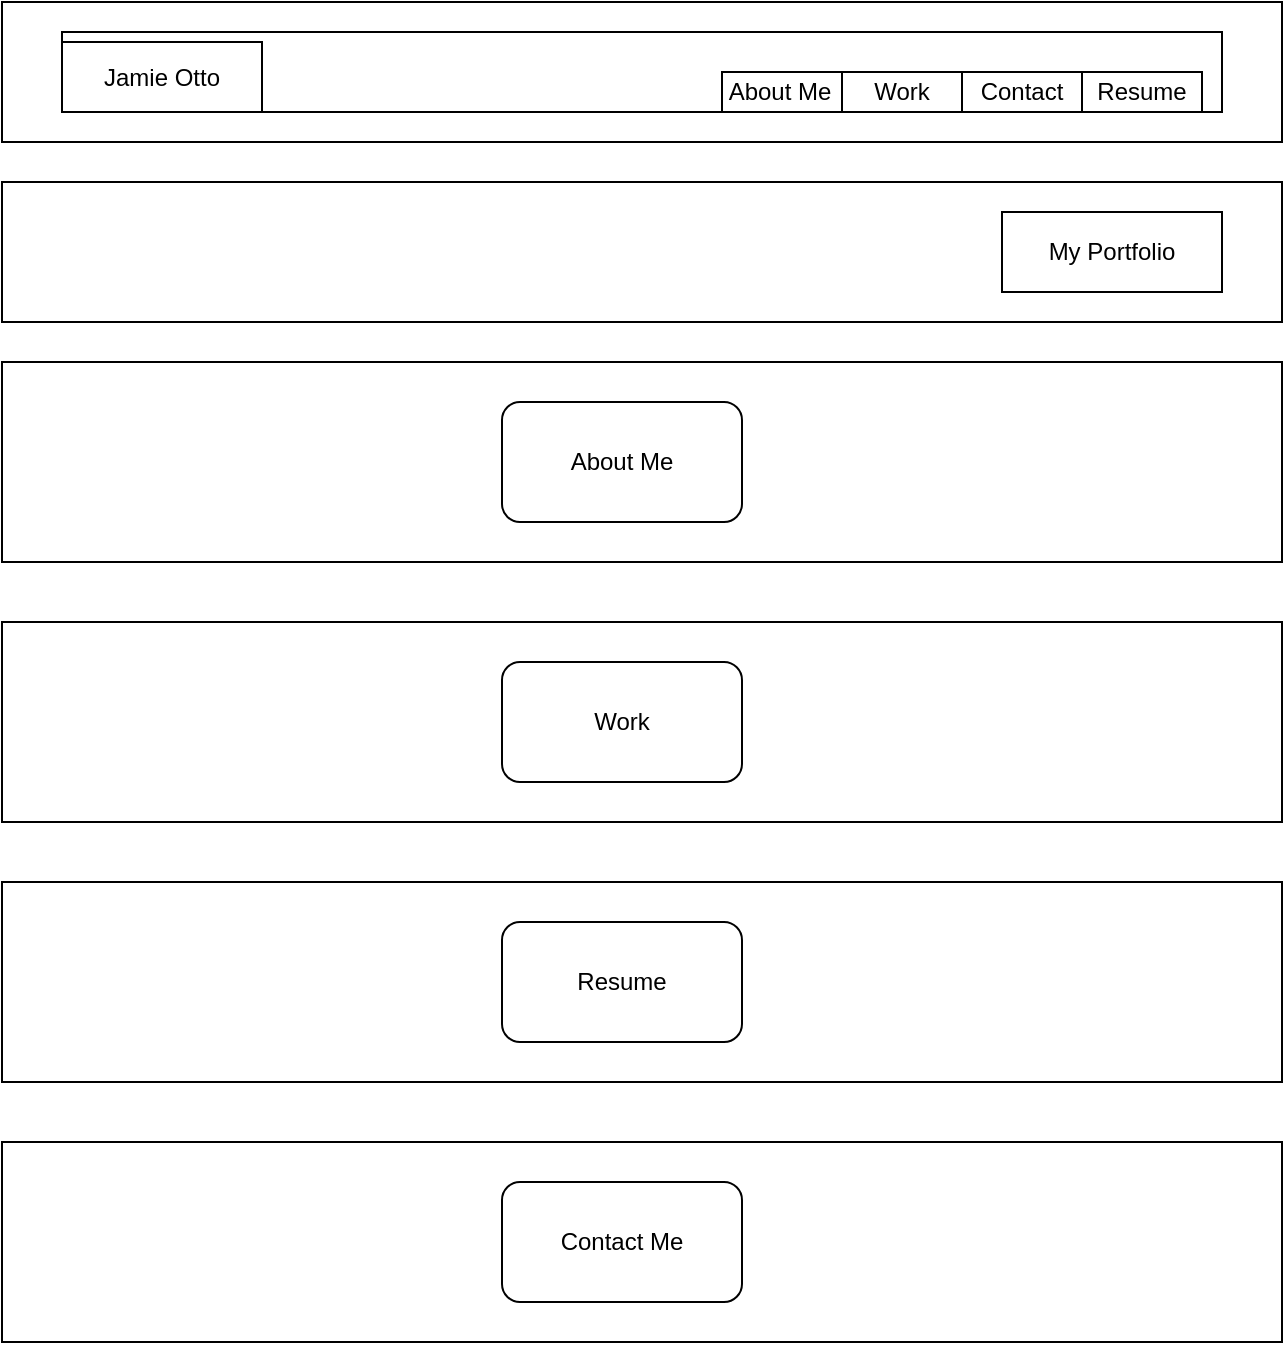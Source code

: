 <mxfile>
    <diagram id="DwSIPrl_JoNnYUt03ART" name="Page-1">
        <mxGraphModel dx="661" dy="613" grid="1" gridSize="10" guides="1" tooltips="1" connect="1" arrows="1" fold="1" page="1" pageScale="1" pageWidth="850" pageHeight="1100" math="0" shadow="0">
            <root>
                <mxCell id="0"/>
                <mxCell id="1" parent="0"/>
                <mxCell id="2" value="" style="rounded=0;whiteSpace=wrap;html=1;" parent="1" vertex="1">
                    <mxGeometry x="40" y="40" width="640" height="70" as="geometry"/>
                </mxCell>
                <mxCell id="3" value="" style="rounded=0;whiteSpace=wrap;html=1;" parent="1" vertex="1">
                    <mxGeometry x="40" y="130" width="640" height="70" as="geometry"/>
                </mxCell>
                <mxCell id="5" value="" style="rounded=0;whiteSpace=wrap;html=1;" parent="1" vertex="1">
                    <mxGeometry x="40" y="350" width="640" height="100" as="geometry"/>
                </mxCell>
                <mxCell id="6" value="" style="rounded=0;whiteSpace=wrap;html=1;" parent="1" vertex="1">
                    <mxGeometry x="40" y="480" width="640" height="100" as="geometry"/>
                </mxCell>
                <mxCell id="18" style="edgeStyle=none;html=1;entryX=0.083;entryY=1.033;entryDx=0;entryDy=0;entryPerimeter=0;" parent="1" source="7" edge="1">
                    <mxGeometry relative="1" as="geometry">
                        <mxPoint x="369.96" y="291.98" as="targetPoint"/>
                    </mxGeometry>
                </mxCell>
                <mxCell id="7" value="" style="rounded=0;whiteSpace=wrap;html=1;" parent="1" vertex="1">
                    <mxGeometry x="40" y="220" width="640" height="100" as="geometry"/>
                </mxCell>
                <mxCell id="11" value="About Me" style="rounded=1;whiteSpace=wrap;html=1;" parent="1" vertex="1">
                    <mxGeometry x="290" y="240" width="120" height="60" as="geometry"/>
                </mxCell>
                <mxCell id="13" value="Work" style="rounded=1;whiteSpace=wrap;html=1;" parent="1" vertex="1">
                    <mxGeometry x="290" y="370" width="120" height="60" as="geometry"/>
                </mxCell>
                <mxCell id="14" value="Resume" style="rounded=1;whiteSpace=wrap;html=1;" parent="1" vertex="1">
                    <mxGeometry x="290" y="500" width="120" height="60" as="geometry"/>
                </mxCell>
                <mxCell id="16" value="" style="rounded=0;whiteSpace=wrap;html=1;" parent="1" vertex="1">
                    <mxGeometry x="70" y="55" width="580" height="40" as="geometry"/>
                </mxCell>
                <mxCell id="19" value="My Portfolio" style="rounded=0;whiteSpace=wrap;html=1;" parent="1" vertex="1">
                    <mxGeometry x="540" y="145" width="110" height="40" as="geometry"/>
                </mxCell>
                <mxCell id="20" value="Resume" style="rounded=0;whiteSpace=wrap;html=1;" parent="1" vertex="1">
                    <mxGeometry x="580" y="75" width="60" height="20" as="geometry"/>
                </mxCell>
                <mxCell id="21" value="Contact" style="rounded=0;whiteSpace=wrap;html=1;" parent="1" vertex="1">
                    <mxGeometry x="520" y="75" width="60" height="20" as="geometry"/>
                </mxCell>
                <mxCell id="22" value="Work" style="rounded=0;whiteSpace=wrap;html=1;" parent="1" vertex="1">
                    <mxGeometry x="460" y="75" width="60" height="20" as="geometry"/>
                </mxCell>
                <mxCell id="23" value="About Me&lt;span style=&quot;white-space: pre&quot;&gt;&#9;&lt;/span&gt;" style="rounded=0;whiteSpace=wrap;html=1;" parent="1" vertex="1">
                    <mxGeometry x="400" y="75" width="60" height="20" as="geometry"/>
                </mxCell>
                <mxCell id="24" value="Jamie Otto" style="rounded=0;whiteSpace=wrap;html=1;" parent="1" vertex="1">
                    <mxGeometry x="70" y="60" width="100" height="35" as="geometry"/>
                </mxCell>
                <mxCell id="25" value="" style="rounded=0;whiteSpace=wrap;html=1;" vertex="1" parent="1">
                    <mxGeometry x="40" y="610" width="640" height="100" as="geometry"/>
                </mxCell>
                <mxCell id="26" value="Contact Me" style="rounded=1;whiteSpace=wrap;html=1;" vertex="1" parent="1">
                    <mxGeometry x="290" y="630" width="120" height="60" as="geometry"/>
                </mxCell>
            </root>
        </mxGraphModel>
    </diagram>
</mxfile>